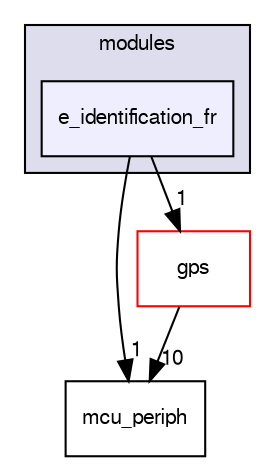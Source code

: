 digraph "sw/airborne/modules/e_identification_fr" {
  compound=true
  node [ fontsize="10", fontname="FreeSans"];
  edge [ labelfontsize="10", labelfontname="FreeSans"];
  subgraph clusterdir_c2abcdd6ccb39c3582929c0e3f5651c2 {
    graph [ bgcolor="#ddddee", pencolor="black", label="modules" fontname="FreeSans", fontsize="10", URL="dir_c2abcdd6ccb39c3582929c0e3f5651c2.html"]
  dir_51c0e09519a14e93e51ada07966e2911 [shape=box, label="e_identification_fr", style="filled", fillcolor="#eeeeff", pencolor="black", URL="dir_51c0e09519a14e93e51ada07966e2911.html"];
  }
  dir_1ca43f6a116d741d80fb1d0555a2b198 [shape=box label="mcu_periph" URL="dir_1ca43f6a116d741d80fb1d0555a2b198.html"];
  dir_5e5c455c6cc9b4955752fc2ddd0b9fff [shape=box label="gps" fillcolor="white" style="filled" color="red" URL="dir_5e5c455c6cc9b4955752fc2ddd0b9fff.html"];
  dir_51c0e09519a14e93e51ada07966e2911->dir_1ca43f6a116d741d80fb1d0555a2b198 [headlabel="1", labeldistance=1.5 headhref="dir_000144_000107.html"];
  dir_51c0e09519a14e93e51ada07966e2911->dir_5e5c455c6cc9b4955752fc2ddd0b9fff [headlabel="1", labeldistance=1.5 headhref="dir_000144_000151.html"];
  dir_5e5c455c6cc9b4955752fc2ddd0b9fff->dir_1ca43f6a116d741d80fb1d0555a2b198 [headlabel="10", labeldistance=1.5 headhref="dir_000151_000107.html"];
}
